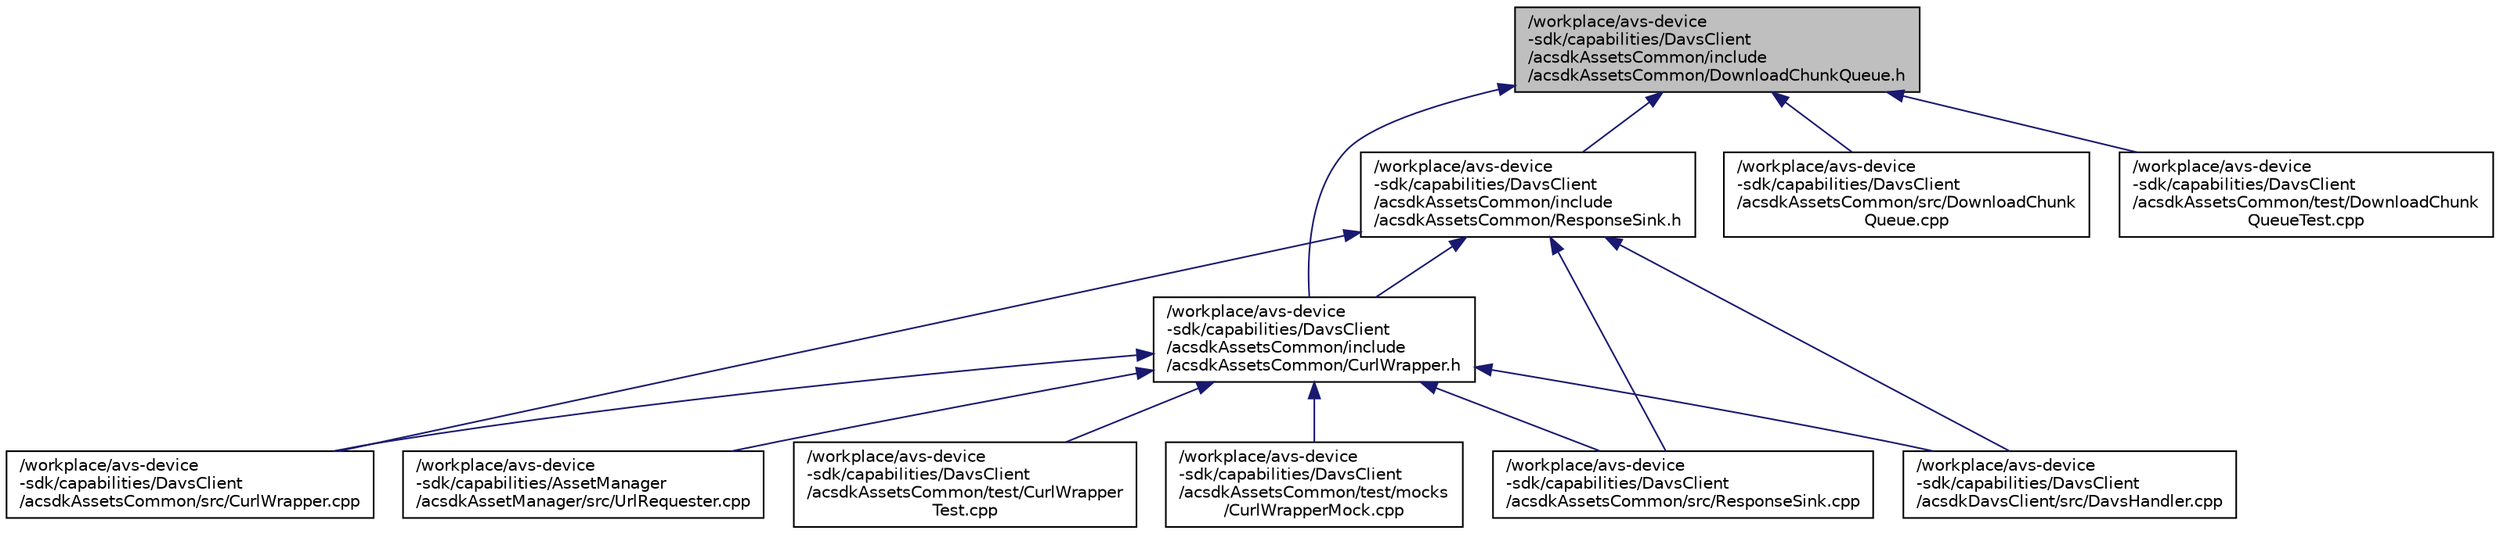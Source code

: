 digraph "/workplace/avs-device-sdk/capabilities/DavsClient/acsdkAssetsCommon/include/acsdkAssetsCommon/DownloadChunkQueue.h"
{
  edge [fontname="Helvetica",fontsize="10",labelfontname="Helvetica",labelfontsize="10"];
  node [fontname="Helvetica",fontsize="10",shape=record];
  Node7 [label="/workplace/avs-device\l-sdk/capabilities/DavsClient\l/acsdkAssetsCommon/include\l/acsdkAssetsCommon/DownloadChunkQueue.h",height=0.2,width=0.4,color="black", fillcolor="grey75", style="filled", fontcolor="black"];
  Node7 -> Node8 [dir="back",color="midnightblue",fontsize="10",style="solid",fontname="Helvetica"];
  Node8 [label="/workplace/avs-device\l-sdk/capabilities/DavsClient\l/acsdkAssetsCommon/include\l/acsdkAssetsCommon/CurlWrapper.h",height=0.2,width=0.4,color="black", fillcolor="white", style="filled",URL="$_curl_wrapper_8h.html"];
  Node8 -> Node9 [dir="back",color="midnightblue",fontsize="10",style="solid",fontname="Helvetica"];
  Node9 [label="/workplace/avs-device\l-sdk/capabilities/AssetManager\l/acsdkAssetManager/src/UrlRequester.cpp",height=0.2,width=0.4,color="black", fillcolor="white", style="filled",URL="$_url_requester_8cpp.html"];
  Node8 -> Node10 [dir="back",color="midnightblue",fontsize="10",style="solid",fontname="Helvetica"];
  Node10 [label="/workplace/avs-device\l-sdk/capabilities/DavsClient\l/acsdkAssetsCommon/src/CurlWrapper.cpp",height=0.2,width=0.4,color="black", fillcolor="white", style="filled",URL="$_curl_wrapper_8cpp.html"];
  Node8 -> Node11 [dir="back",color="midnightblue",fontsize="10",style="solid",fontname="Helvetica"];
  Node11 [label="/workplace/avs-device\l-sdk/capabilities/DavsClient\l/acsdkAssetsCommon/src/ResponseSink.cpp",height=0.2,width=0.4,color="black", fillcolor="white", style="filled",URL="$_response_sink_8cpp.html"];
  Node8 -> Node12 [dir="back",color="midnightblue",fontsize="10",style="solid",fontname="Helvetica"];
  Node12 [label="/workplace/avs-device\l-sdk/capabilities/DavsClient\l/acsdkAssetsCommon/test/CurlWrapper\lTest.cpp",height=0.2,width=0.4,color="black", fillcolor="white", style="filled",URL="$_curl_wrapper_test_8cpp.html"];
  Node8 -> Node13 [dir="back",color="midnightblue",fontsize="10",style="solid",fontname="Helvetica"];
  Node13 [label="/workplace/avs-device\l-sdk/capabilities/DavsClient\l/acsdkAssetsCommon/test/mocks\l/CurlWrapperMock.cpp",height=0.2,width=0.4,color="black", fillcolor="white", style="filled",URL="$_curl_wrapper_mock_8cpp.html"];
  Node8 -> Node14 [dir="back",color="midnightblue",fontsize="10",style="solid",fontname="Helvetica"];
  Node14 [label="/workplace/avs-device\l-sdk/capabilities/DavsClient\l/acsdkDavsClient/src/DavsHandler.cpp",height=0.2,width=0.4,color="black", fillcolor="white", style="filled",URL="$_davs_handler_8cpp.html"];
  Node7 -> Node15 [dir="back",color="midnightblue",fontsize="10",style="solid",fontname="Helvetica"];
  Node15 [label="/workplace/avs-device\l-sdk/capabilities/DavsClient\l/acsdkAssetsCommon/include\l/acsdkAssetsCommon/ResponseSink.h",height=0.2,width=0.4,color="black", fillcolor="white", style="filled",URL="$_response_sink_8h.html"];
  Node15 -> Node8 [dir="back",color="midnightblue",fontsize="10",style="solid",fontname="Helvetica"];
  Node15 -> Node10 [dir="back",color="midnightblue",fontsize="10",style="solid",fontname="Helvetica"];
  Node15 -> Node11 [dir="back",color="midnightblue",fontsize="10",style="solid",fontname="Helvetica"];
  Node15 -> Node14 [dir="back",color="midnightblue",fontsize="10",style="solid",fontname="Helvetica"];
  Node7 -> Node16 [dir="back",color="midnightblue",fontsize="10",style="solid",fontname="Helvetica"];
  Node16 [label="/workplace/avs-device\l-sdk/capabilities/DavsClient\l/acsdkAssetsCommon/src/DownloadChunk\lQueue.cpp",height=0.2,width=0.4,color="black", fillcolor="white", style="filled",URL="$_download_chunk_queue_8cpp.html"];
  Node7 -> Node17 [dir="back",color="midnightblue",fontsize="10",style="solid",fontname="Helvetica"];
  Node17 [label="/workplace/avs-device\l-sdk/capabilities/DavsClient\l/acsdkAssetsCommon/test/DownloadChunk\lQueueTest.cpp",height=0.2,width=0.4,color="black", fillcolor="white", style="filled",URL="$_download_chunk_queue_test_8cpp.html"];
}
